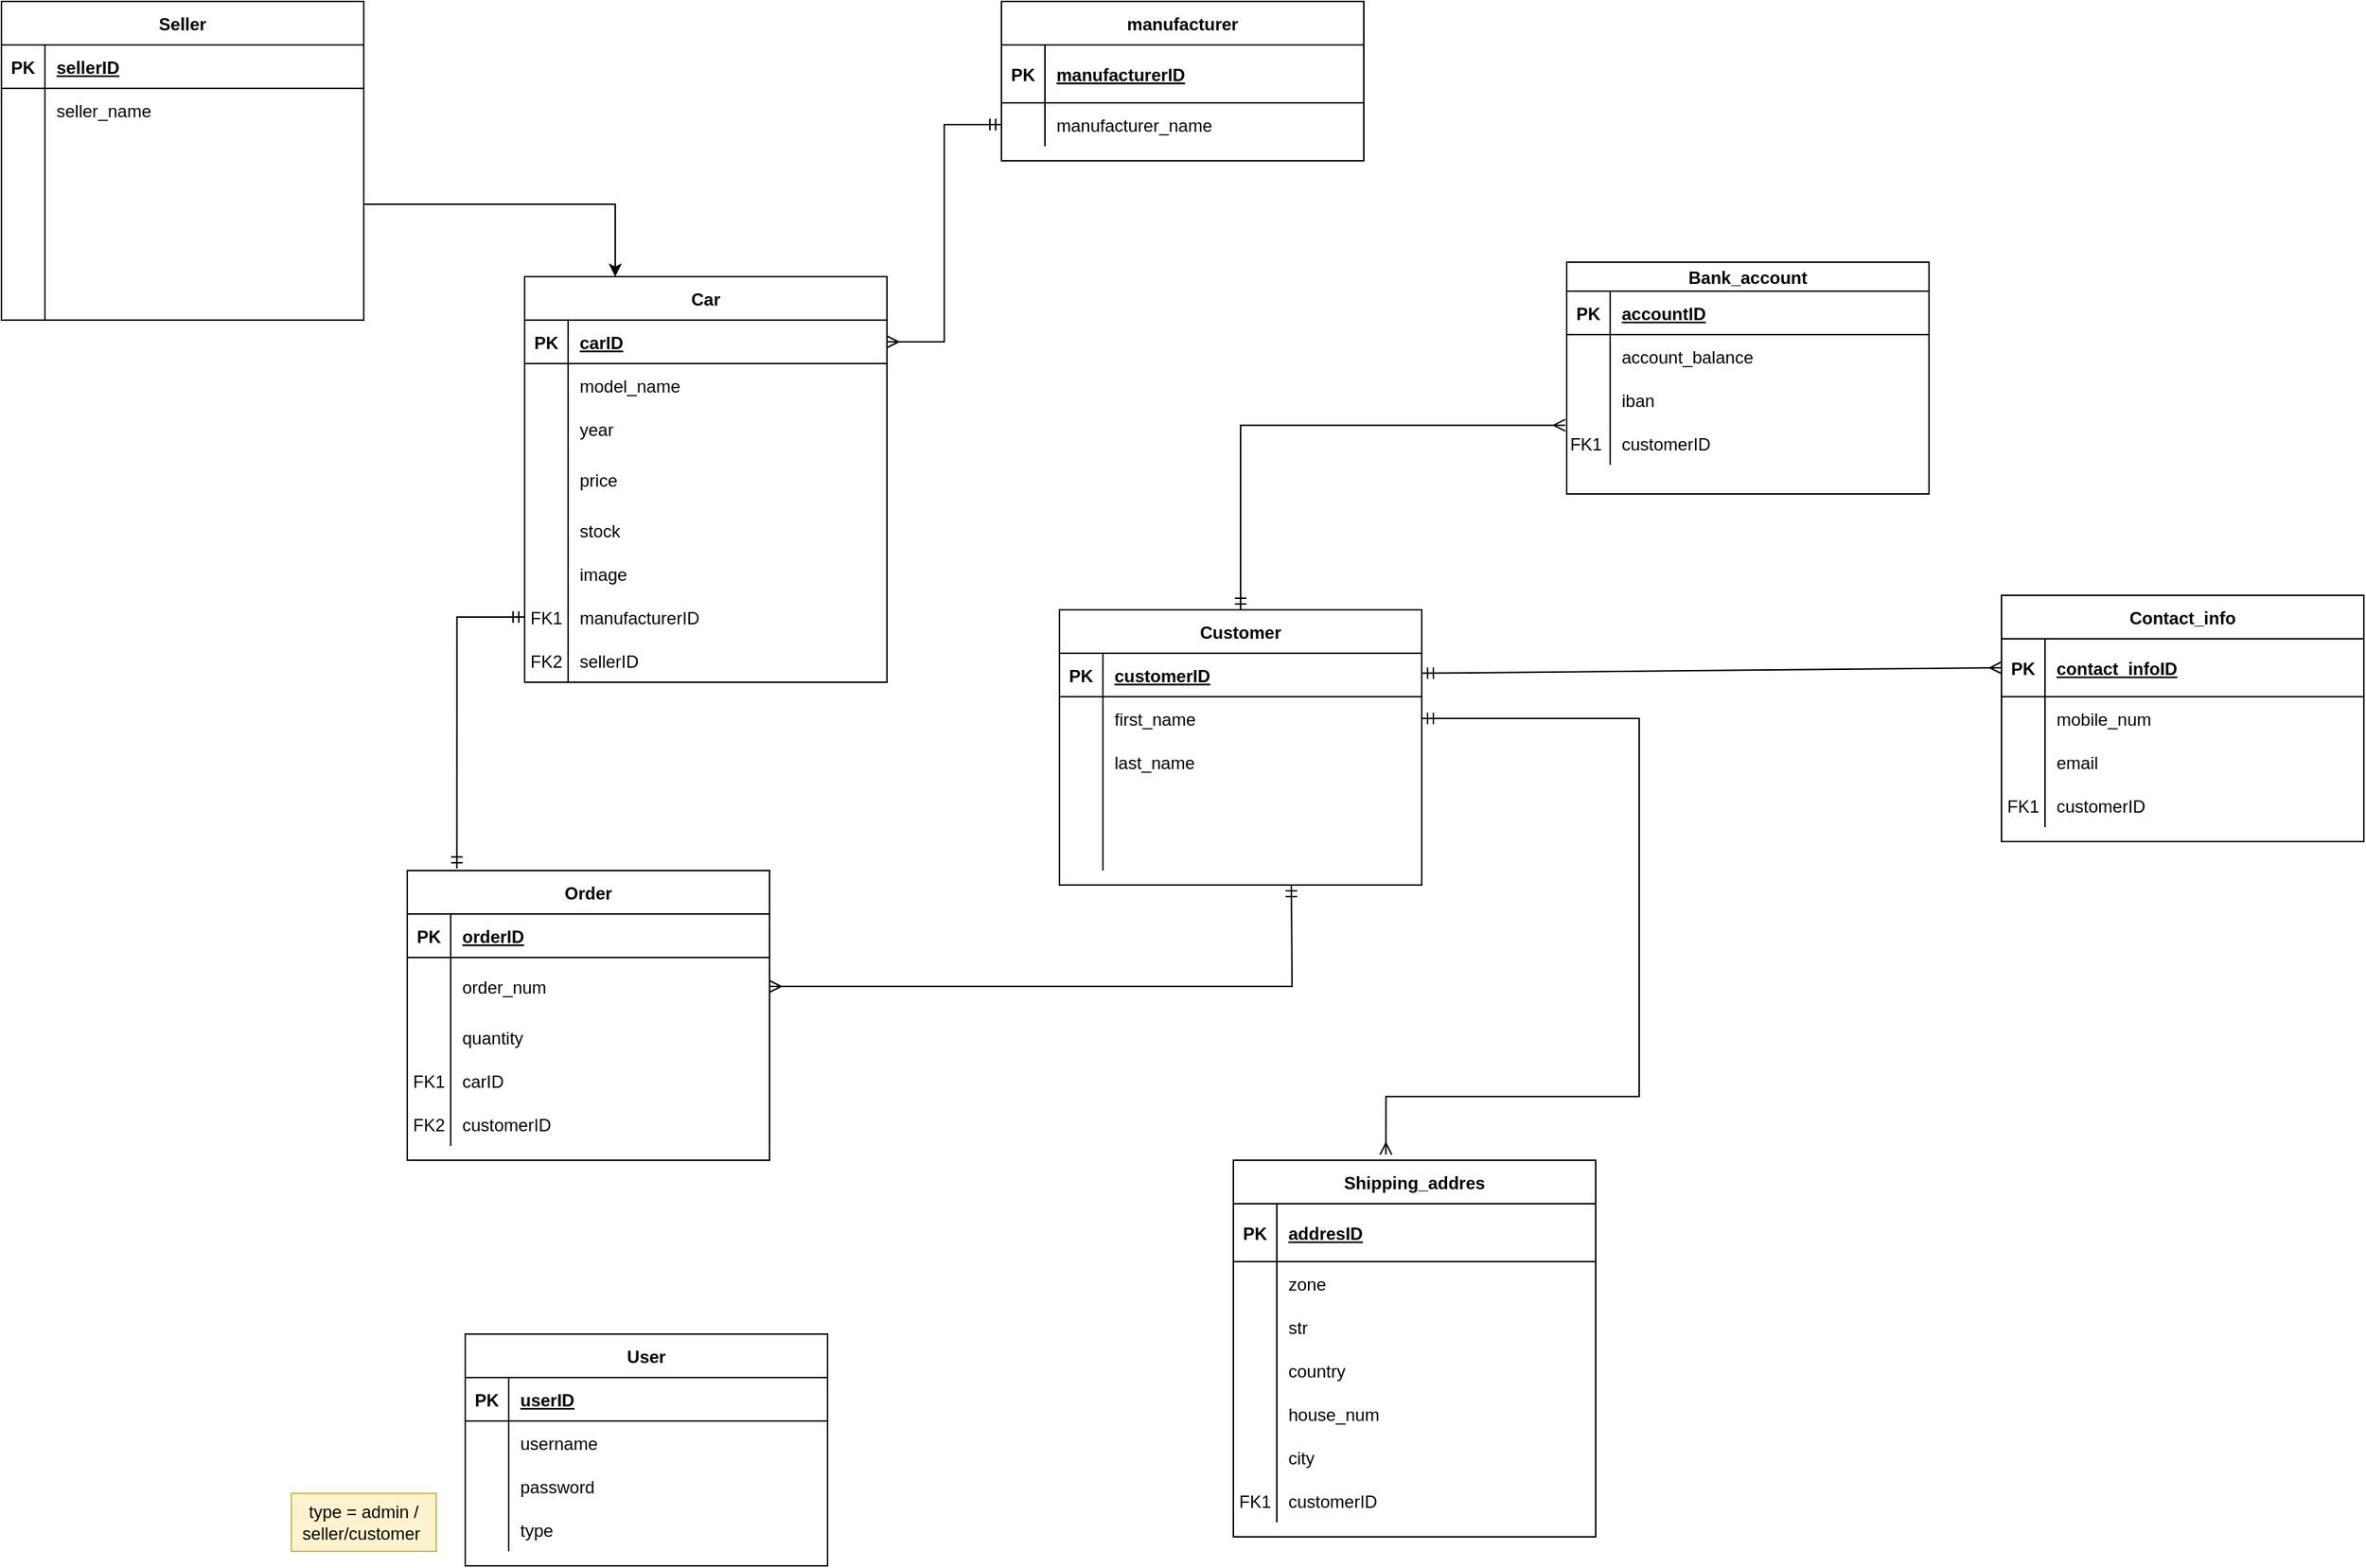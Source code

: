 <mxfile version="24.3.1" type="device">
  <diagram id="R2lEEEUBdFMjLlhIrx00" name="Page-1">
    <mxGraphModel dx="1488" dy="1988" grid="1" gridSize="10" guides="1" tooltips="1" connect="1" arrows="1" fold="1" page="1" pageScale="1" pageWidth="850" pageHeight="1100" math="0" shadow="0" extFonts="Permanent Marker^https://fonts.googleapis.com/css?family=Permanent+Marker">
      <root>
        <mxCell id="0" />
        <mxCell id="1" parent="0" />
        <mxCell id="C-vyLk0tnHw3VtMMgP7b-2" value="manufacturer" style="shape=table;startSize=30;container=1;collapsible=1;childLayout=tableLayout;fixedRows=1;rowLines=0;fontStyle=1;align=center;resizeLast=1;" parent="1" vertex="1">
          <mxGeometry x="400" y="-170" width="250" height="110" as="geometry" />
        </mxCell>
        <mxCell id="C-vyLk0tnHw3VtMMgP7b-3" value="" style="shape=partialRectangle;collapsible=0;dropTarget=0;pointerEvents=0;fillColor=none;points=[[0,0.5],[1,0.5]];portConstraint=eastwest;top=0;left=0;right=0;bottom=1;" parent="C-vyLk0tnHw3VtMMgP7b-2" vertex="1">
          <mxGeometry y="30" width="250" height="40" as="geometry" />
        </mxCell>
        <mxCell id="C-vyLk0tnHw3VtMMgP7b-4" value="PK" style="shape=partialRectangle;overflow=hidden;connectable=0;fillColor=none;top=0;left=0;bottom=0;right=0;fontStyle=1;" parent="C-vyLk0tnHw3VtMMgP7b-3" vertex="1">
          <mxGeometry width="30" height="40" as="geometry">
            <mxRectangle width="30" height="40" as="alternateBounds" />
          </mxGeometry>
        </mxCell>
        <mxCell id="C-vyLk0tnHw3VtMMgP7b-5" value="manufacturerID" style="shape=partialRectangle;overflow=hidden;connectable=0;fillColor=none;top=0;left=0;bottom=0;right=0;align=left;spacingLeft=6;fontStyle=5;" parent="C-vyLk0tnHw3VtMMgP7b-3" vertex="1">
          <mxGeometry x="30" width="220" height="40" as="geometry">
            <mxRectangle width="220" height="40" as="alternateBounds" />
          </mxGeometry>
        </mxCell>
        <mxCell id="C-vyLk0tnHw3VtMMgP7b-6" value="" style="shape=partialRectangle;collapsible=0;dropTarget=0;pointerEvents=0;fillColor=none;points=[[0,0.5],[1,0.5]];portConstraint=eastwest;top=0;left=0;right=0;bottom=0;" parent="C-vyLk0tnHw3VtMMgP7b-2" vertex="1">
          <mxGeometry y="70" width="250" height="30" as="geometry" />
        </mxCell>
        <mxCell id="C-vyLk0tnHw3VtMMgP7b-7" value="" style="shape=partialRectangle;overflow=hidden;connectable=0;fillColor=none;top=0;left=0;bottom=0;right=0;" parent="C-vyLk0tnHw3VtMMgP7b-6" vertex="1">
          <mxGeometry width="30" height="30" as="geometry">
            <mxRectangle width="30" height="30" as="alternateBounds" />
          </mxGeometry>
        </mxCell>
        <mxCell id="C-vyLk0tnHw3VtMMgP7b-8" value="manufacturer_name" style="shape=partialRectangle;overflow=hidden;connectable=0;fillColor=none;top=0;left=0;bottom=0;right=0;align=left;spacingLeft=6;" parent="C-vyLk0tnHw3VtMMgP7b-6" vertex="1">
          <mxGeometry x="30" width="220" height="30" as="geometry">
            <mxRectangle width="220" height="30" as="alternateBounds" />
          </mxGeometry>
        </mxCell>
        <mxCell id="C-vyLk0tnHw3VtMMgP7b-13" value="Customer" style="shape=table;startSize=30;container=1;collapsible=1;childLayout=tableLayout;fixedRows=1;rowLines=0;fontStyle=1;align=center;resizeLast=1;" parent="1" vertex="1">
          <mxGeometry x="440" y="250" width="250" height="190" as="geometry" />
        </mxCell>
        <mxCell id="C-vyLk0tnHw3VtMMgP7b-14" value="" style="shape=partialRectangle;collapsible=0;dropTarget=0;pointerEvents=0;fillColor=none;points=[[0,0.5],[1,0.5]];portConstraint=eastwest;top=0;left=0;right=0;bottom=1;" parent="C-vyLk0tnHw3VtMMgP7b-13" vertex="1">
          <mxGeometry y="30" width="250" height="30" as="geometry" />
        </mxCell>
        <mxCell id="C-vyLk0tnHw3VtMMgP7b-15" value="PK" style="shape=partialRectangle;overflow=hidden;connectable=0;fillColor=none;top=0;left=0;bottom=0;right=0;fontStyle=1;" parent="C-vyLk0tnHw3VtMMgP7b-14" vertex="1">
          <mxGeometry width="30" height="30" as="geometry">
            <mxRectangle width="30" height="30" as="alternateBounds" />
          </mxGeometry>
        </mxCell>
        <mxCell id="C-vyLk0tnHw3VtMMgP7b-16" value="customerID" style="shape=partialRectangle;overflow=hidden;connectable=0;fillColor=none;top=0;left=0;bottom=0;right=0;align=left;spacingLeft=6;fontStyle=5;" parent="C-vyLk0tnHw3VtMMgP7b-14" vertex="1">
          <mxGeometry x="30" width="220" height="30" as="geometry">
            <mxRectangle width="220" height="30" as="alternateBounds" />
          </mxGeometry>
        </mxCell>
        <mxCell id="C-vyLk0tnHw3VtMMgP7b-17" value="" style="shape=partialRectangle;collapsible=0;dropTarget=0;pointerEvents=0;fillColor=none;points=[[0,0.5],[1,0.5]];portConstraint=eastwest;top=0;left=0;right=0;bottom=0;" parent="C-vyLk0tnHw3VtMMgP7b-13" vertex="1">
          <mxGeometry y="60" width="250" height="30" as="geometry" />
        </mxCell>
        <mxCell id="C-vyLk0tnHw3VtMMgP7b-18" value="" style="shape=partialRectangle;overflow=hidden;connectable=0;fillColor=none;top=0;left=0;bottom=0;right=0;" parent="C-vyLk0tnHw3VtMMgP7b-17" vertex="1">
          <mxGeometry width="30" height="30" as="geometry">
            <mxRectangle width="30" height="30" as="alternateBounds" />
          </mxGeometry>
        </mxCell>
        <mxCell id="C-vyLk0tnHw3VtMMgP7b-19" value="first_name" style="shape=partialRectangle;overflow=hidden;connectable=0;fillColor=none;top=0;left=0;bottom=0;right=0;align=left;spacingLeft=6;" parent="C-vyLk0tnHw3VtMMgP7b-17" vertex="1">
          <mxGeometry x="30" width="220" height="30" as="geometry">
            <mxRectangle width="220" height="30" as="alternateBounds" />
          </mxGeometry>
        </mxCell>
        <mxCell id="C-vyLk0tnHw3VtMMgP7b-20" value="" style="shape=partialRectangle;collapsible=0;dropTarget=0;pointerEvents=0;fillColor=none;points=[[0,0.5],[1,0.5]];portConstraint=eastwest;top=0;left=0;right=0;bottom=0;" parent="C-vyLk0tnHw3VtMMgP7b-13" vertex="1">
          <mxGeometry y="90" width="250" height="30" as="geometry" />
        </mxCell>
        <mxCell id="C-vyLk0tnHw3VtMMgP7b-21" value="" style="shape=partialRectangle;overflow=hidden;connectable=0;fillColor=none;top=0;left=0;bottom=0;right=0;" parent="C-vyLk0tnHw3VtMMgP7b-20" vertex="1">
          <mxGeometry width="30" height="30" as="geometry">
            <mxRectangle width="30" height="30" as="alternateBounds" />
          </mxGeometry>
        </mxCell>
        <mxCell id="C-vyLk0tnHw3VtMMgP7b-22" value="last_name" style="shape=partialRectangle;overflow=hidden;connectable=0;fillColor=none;top=0;left=0;bottom=0;right=0;align=left;spacingLeft=6;" parent="C-vyLk0tnHw3VtMMgP7b-20" vertex="1">
          <mxGeometry x="30" width="220" height="30" as="geometry">
            <mxRectangle width="220" height="30" as="alternateBounds" />
          </mxGeometry>
        </mxCell>
        <mxCell id="XyRtx0EX1diDXfcgkbfs-22" value="" style="shape=partialRectangle;collapsible=0;dropTarget=0;pointerEvents=0;fillColor=none;points=[[0,0.5],[1,0.5]];portConstraint=eastwest;top=0;left=0;right=0;bottom=0;" parent="C-vyLk0tnHw3VtMMgP7b-13" vertex="1">
          <mxGeometry y="120" width="250" height="30" as="geometry" />
        </mxCell>
        <mxCell id="XyRtx0EX1diDXfcgkbfs-23" value="" style="shape=partialRectangle;overflow=hidden;connectable=0;fillColor=none;top=0;left=0;bottom=0;right=0;" parent="XyRtx0EX1diDXfcgkbfs-22" vertex="1">
          <mxGeometry width="30" height="30" as="geometry">
            <mxRectangle width="30" height="30" as="alternateBounds" />
          </mxGeometry>
        </mxCell>
        <mxCell id="XyRtx0EX1diDXfcgkbfs-24" value="" style="shape=partialRectangle;overflow=hidden;connectable=0;fillColor=none;top=0;left=0;bottom=0;right=0;align=left;spacingLeft=6;" parent="XyRtx0EX1diDXfcgkbfs-22" vertex="1">
          <mxGeometry x="30" width="220" height="30" as="geometry">
            <mxRectangle width="220" height="30" as="alternateBounds" />
          </mxGeometry>
        </mxCell>
        <mxCell id="XyRtx0EX1diDXfcgkbfs-101" value="" style="shape=partialRectangle;collapsible=0;dropTarget=0;pointerEvents=0;fillColor=none;points=[[0,0.5],[1,0.5]];portConstraint=eastwest;top=0;left=0;right=0;bottom=0;" parent="C-vyLk0tnHw3VtMMgP7b-13" vertex="1">
          <mxGeometry y="150" width="250" height="30" as="geometry" />
        </mxCell>
        <mxCell id="XyRtx0EX1diDXfcgkbfs-102" value="" style="shape=partialRectangle;overflow=hidden;connectable=0;fillColor=none;top=0;left=0;bottom=0;right=0;" parent="XyRtx0EX1diDXfcgkbfs-101" vertex="1">
          <mxGeometry width="30" height="30" as="geometry">
            <mxRectangle width="30" height="30" as="alternateBounds" />
          </mxGeometry>
        </mxCell>
        <mxCell id="XyRtx0EX1diDXfcgkbfs-103" value="" style="shape=partialRectangle;overflow=hidden;connectable=0;fillColor=none;top=0;left=0;bottom=0;right=0;align=left;spacingLeft=6;" parent="XyRtx0EX1diDXfcgkbfs-101" vertex="1">
          <mxGeometry x="30" width="220" height="30" as="geometry">
            <mxRectangle width="220" height="30" as="alternateBounds" />
          </mxGeometry>
        </mxCell>
        <mxCell id="C-vyLk0tnHw3VtMMgP7b-23" value="Car" style="shape=table;startSize=30;container=1;collapsible=1;childLayout=tableLayout;fixedRows=1;rowLines=0;fontStyle=1;align=center;resizeLast=1;" parent="1" vertex="1">
          <mxGeometry x="71" y="20" width="250" height="280" as="geometry" />
        </mxCell>
        <mxCell id="C-vyLk0tnHw3VtMMgP7b-24" value="" style="shape=partialRectangle;collapsible=0;dropTarget=0;pointerEvents=0;fillColor=none;points=[[0,0.5],[1,0.5]];portConstraint=eastwest;top=0;left=0;right=0;bottom=1;" parent="C-vyLk0tnHw3VtMMgP7b-23" vertex="1">
          <mxGeometry y="30" width="250" height="30" as="geometry" />
        </mxCell>
        <mxCell id="C-vyLk0tnHw3VtMMgP7b-25" value="PK" style="shape=partialRectangle;overflow=hidden;connectable=0;fillColor=none;top=0;left=0;bottom=0;right=0;fontStyle=1;" parent="C-vyLk0tnHw3VtMMgP7b-24" vertex="1">
          <mxGeometry width="30" height="30" as="geometry">
            <mxRectangle width="30" height="30" as="alternateBounds" />
          </mxGeometry>
        </mxCell>
        <mxCell id="C-vyLk0tnHw3VtMMgP7b-26" value="carID" style="shape=partialRectangle;overflow=hidden;connectable=0;fillColor=none;top=0;left=0;bottom=0;right=0;align=left;spacingLeft=6;fontStyle=5;" parent="C-vyLk0tnHw3VtMMgP7b-24" vertex="1">
          <mxGeometry x="30" width="220" height="30" as="geometry">
            <mxRectangle width="220" height="30" as="alternateBounds" />
          </mxGeometry>
        </mxCell>
        <mxCell id="C-vyLk0tnHw3VtMMgP7b-27" value="" style="shape=partialRectangle;collapsible=0;dropTarget=0;pointerEvents=0;fillColor=none;points=[[0,0.5],[1,0.5]];portConstraint=eastwest;top=0;left=0;right=0;bottom=0;" parent="C-vyLk0tnHw3VtMMgP7b-23" vertex="1">
          <mxGeometry y="60" width="250" height="30" as="geometry" />
        </mxCell>
        <mxCell id="C-vyLk0tnHw3VtMMgP7b-28" value="" style="shape=partialRectangle;overflow=hidden;connectable=0;fillColor=none;top=0;left=0;bottom=0;right=0;" parent="C-vyLk0tnHw3VtMMgP7b-27" vertex="1">
          <mxGeometry width="30" height="30" as="geometry">
            <mxRectangle width="30" height="30" as="alternateBounds" />
          </mxGeometry>
        </mxCell>
        <mxCell id="C-vyLk0tnHw3VtMMgP7b-29" value="model_name" style="shape=partialRectangle;overflow=hidden;connectable=0;fillColor=none;top=0;left=0;bottom=0;right=0;align=left;spacingLeft=6;" parent="C-vyLk0tnHw3VtMMgP7b-27" vertex="1">
          <mxGeometry x="30" width="220" height="30" as="geometry">
            <mxRectangle width="220" height="30" as="alternateBounds" />
          </mxGeometry>
        </mxCell>
        <mxCell id="XyRtx0EX1diDXfcgkbfs-4" value="" style="shape=partialRectangle;collapsible=0;dropTarget=0;pointerEvents=0;fillColor=none;points=[[0,0.5],[1,0.5]];portConstraint=eastwest;top=0;left=0;right=0;bottom=0;" parent="C-vyLk0tnHw3VtMMgP7b-23" vertex="1">
          <mxGeometry y="90" width="250" height="30" as="geometry" />
        </mxCell>
        <mxCell id="XyRtx0EX1diDXfcgkbfs-5" value="" style="shape=partialRectangle;overflow=hidden;connectable=0;fillColor=none;top=0;left=0;bottom=0;right=0;" parent="XyRtx0EX1diDXfcgkbfs-4" vertex="1">
          <mxGeometry width="30" height="30" as="geometry">
            <mxRectangle width="30" height="30" as="alternateBounds" />
          </mxGeometry>
        </mxCell>
        <mxCell id="XyRtx0EX1diDXfcgkbfs-6" value="year" style="shape=partialRectangle;overflow=hidden;connectable=0;fillColor=none;top=0;left=0;bottom=0;right=0;align=left;spacingLeft=6;" parent="XyRtx0EX1diDXfcgkbfs-4" vertex="1">
          <mxGeometry x="30" width="220" height="30" as="geometry">
            <mxRectangle width="220" height="30" as="alternateBounds" />
          </mxGeometry>
        </mxCell>
        <mxCell id="XyRtx0EX1diDXfcgkbfs-7" value="" style="shape=partialRectangle;collapsible=0;dropTarget=0;pointerEvents=0;fillColor=none;points=[[0,0.5],[1,0.5]];portConstraint=eastwest;top=0;left=0;right=0;bottom=0;" parent="C-vyLk0tnHw3VtMMgP7b-23" vertex="1">
          <mxGeometry y="120" width="250" height="40" as="geometry" />
        </mxCell>
        <mxCell id="XyRtx0EX1diDXfcgkbfs-8" value="" style="shape=partialRectangle;overflow=hidden;connectable=0;fillColor=none;top=0;left=0;bottom=0;right=0;" parent="XyRtx0EX1diDXfcgkbfs-7" vertex="1">
          <mxGeometry width="30" height="40" as="geometry">
            <mxRectangle width="30" height="40" as="alternateBounds" />
          </mxGeometry>
        </mxCell>
        <mxCell id="XyRtx0EX1diDXfcgkbfs-9" value="price" style="shape=partialRectangle;overflow=hidden;connectable=0;fillColor=none;top=0;left=0;bottom=0;right=0;align=left;spacingLeft=6;" parent="XyRtx0EX1diDXfcgkbfs-7" vertex="1">
          <mxGeometry x="30" width="220" height="40" as="geometry">
            <mxRectangle width="220" height="40" as="alternateBounds" />
          </mxGeometry>
        </mxCell>
        <mxCell id="XyRtx0EX1diDXfcgkbfs-10" value="" style="shape=partialRectangle;collapsible=0;dropTarget=0;pointerEvents=0;fillColor=none;points=[[0,0.5],[1,0.5]];portConstraint=eastwest;top=0;left=0;right=0;bottom=0;" parent="C-vyLk0tnHw3VtMMgP7b-23" vertex="1">
          <mxGeometry y="160" width="250" height="30" as="geometry" />
        </mxCell>
        <mxCell id="XyRtx0EX1diDXfcgkbfs-11" value="" style="shape=partialRectangle;overflow=hidden;connectable=0;fillColor=none;top=0;left=0;bottom=0;right=0;" parent="XyRtx0EX1diDXfcgkbfs-10" vertex="1">
          <mxGeometry width="30" height="30" as="geometry">
            <mxRectangle width="30" height="30" as="alternateBounds" />
          </mxGeometry>
        </mxCell>
        <mxCell id="XyRtx0EX1diDXfcgkbfs-12" value="stock" style="shape=partialRectangle;overflow=hidden;connectable=0;fillColor=none;top=0;left=0;bottom=0;right=0;align=left;spacingLeft=6;" parent="XyRtx0EX1diDXfcgkbfs-10" vertex="1">
          <mxGeometry x="30" width="220" height="30" as="geometry">
            <mxRectangle width="220" height="30" as="alternateBounds" />
          </mxGeometry>
        </mxCell>
        <mxCell id="XyRtx0EX1diDXfcgkbfs-13" value="" style="shape=partialRectangle;collapsible=0;dropTarget=0;pointerEvents=0;fillColor=none;points=[[0,0.5],[1,0.5]];portConstraint=eastwest;top=0;left=0;right=0;bottom=0;" parent="C-vyLk0tnHw3VtMMgP7b-23" vertex="1">
          <mxGeometry y="190" width="250" height="30" as="geometry" />
        </mxCell>
        <mxCell id="XyRtx0EX1diDXfcgkbfs-14" value="" style="shape=partialRectangle;overflow=hidden;connectable=0;fillColor=none;top=0;left=0;bottom=0;right=0;" parent="XyRtx0EX1diDXfcgkbfs-13" vertex="1">
          <mxGeometry width="30" height="30" as="geometry">
            <mxRectangle width="30" height="30" as="alternateBounds" />
          </mxGeometry>
        </mxCell>
        <mxCell id="XyRtx0EX1diDXfcgkbfs-15" value="image" style="shape=partialRectangle;overflow=hidden;connectable=0;fillColor=none;top=0;left=0;bottom=0;right=0;align=left;spacingLeft=6;" parent="XyRtx0EX1diDXfcgkbfs-13" vertex="1">
          <mxGeometry x="30" width="220" height="30" as="geometry">
            <mxRectangle width="220" height="30" as="alternateBounds" />
          </mxGeometry>
        </mxCell>
        <mxCell id="XyRtx0EX1diDXfcgkbfs-19" value="" style="shape=partialRectangle;collapsible=0;dropTarget=0;pointerEvents=0;fillColor=none;points=[[0,0.5],[1,0.5]];portConstraint=eastwest;top=0;left=0;right=0;bottom=0;" parent="C-vyLk0tnHw3VtMMgP7b-23" vertex="1">
          <mxGeometry y="220" width="250" height="30" as="geometry" />
        </mxCell>
        <mxCell id="XyRtx0EX1diDXfcgkbfs-20" value="FK1" style="shape=partialRectangle;overflow=hidden;connectable=0;fillColor=none;top=0;left=0;bottom=0;right=0;" parent="XyRtx0EX1diDXfcgkbfs-19" vertex="1">
          <mxGeometry width="30" height="30" as="geometry">
            <mxRectangle width="30" height="30" as="alternateBounds" />
          </mxGeometry>
        </mxCell>
        <mxCell id="XyRtx0EX1diDXfcgkbfs-21" value="manufacturerID" style="shape=partialRectangle;overflow=hidden;connectable=0;fillColor=none;top=0;left=0;bottom=0;right=0;align=left;spacingLeft=6;" parent="XyRtx0EX1diDXfcgkbfs-19" vertex="1">
          <mxGeometry x="30" width="220" height="30" as="geometry">
            <mxRectangle width="220" height="30" as="alternateBounds" />
          </mxGeometry>
        </mxCell>
        <mxCell id="XyRtx0EX1diDXfcgkbfs-127" value="" style="shape=partialRectangle;collapsible=0;dropTarget=0;pointerEvents=0;fillColor=none;points=[[0,0.5],[1,0.5]];portConstraint=eastwest;top=0;left=0;right=0;bottom=0;" parent="C-vyLk0tnHw3VtMMgP7b-23" vertex="1">
          <mxGeometry y="250" width="250" height="30" as="geometry" />
        </mxCell>
        <mxCell id="XyRtx0EX1diDXfcgkbfs-128" value="FK2" style="shape=partialRectangle;overflow=hidden;connectable=0;fillColor=none;top=0;left=0;bottom=0;right=0;" parent="XyRtx0EX1diDXfcgkbfs-127" vertex="1">
          <mxGeometry width="30" height="30" as="geometry">
            <mxRectangle width="30" height="30" as="alternateBounds" />
          </mxGeometry>
        </mxCell>
        <mxCell id="XyRtx0EX1diDXfcgkbfs-129" value="sellerID" style="shape=partialRectangle;overflow=hidden;connectable=0;fillColor=none;top=0;left=0;bottom=0;right=0;align=left;spacingLeft=6;" parent="XyRtx0EX1diDXfcgkbfs-127" vertex="1">
          <mxGeometry x="30" width="220" height="30" as="geometry">
            <mxRectangle width="220" height="30" as="alternateBounds" />
          </mxGeometry>
        </mxCell>
        <mxCell id="XyRtx0EX1diDXfcgkbfs-16" value="" style="edgeStyle=orthogonalEdgeStyle;rounded=0;orthogonalLoop=1;jettySize=auto;html=1;endArrow=ERmandOne;endFill=0;startArrow=ERmany;startFill=0;" parent="1" source="C-vyLk0tnHw3VtMMgP7b-24" target="C-vyLk0tnHw3VtMMgP7b-6" edge="1">
          <mxGeometry relative="1" as="geometry" />
        </mxCell>
        <mxCell id="XyRtx0EX1diDXfcgkbfs-28" value="type = admin / seller/customer&amp;nbsp;" style="text;html=1;align=center;verticalAlign=middle;whiteSpace=wrap;rounded=0;fillColor=#fff2cc;strokeColor=#d6b656;" parent="1" vertex="1">
          <mxGeometry x="-90" y="860" width="100" height="40" as="geometry" />
        </mxCell>
        <mxCell id="XyRtx0EX1diDXfcgkbfs-29" value="Contact_info" style="shape=table;startSize=30;container=1;collapsible=1;childLayout=tableLayout;fixedRows=1;rowLines=0;fontStyle=1;align=center;resizeLast=1;" parent="1" vertex="1">
          <mxGeometry x="1090" y="240" width="250" height="170" as="geometry" />
        </mxCell>
        <mxCell id="XyRtx0EX1diDXfcgkbfs-30" value="" style="shape=partialRectangle;collapsible=0;dropTarget=0;pointerEvents=0;fillColor=none;points=[[0,0.5],[1,0.5]];portConstraint=eastwest;top=0;left=0;right=0;bottom=1;" parent="XyRtx0EX1diDXfcgkbfs-29" vertex="1">
          <mxGeometry y="30" width="250" height="40" as="geometry" />
        </mxCell>
        <mxCell id="XyRtx0EX1diDXfcgkbfs-31" value="PK" style="shape=partialRectangle;overflow=hidden;connectable=0;fillColor=none;top=0;left=0;bottom=0;right=0;fontStyle=1;" parent="XyRtx0EX1diDXfcgkbfs-30" vertex="1">
          <mxGeometry width="30" height="40" as="geometry">
            <mxRectangle width="30" height="40" as="alternateBounds" />
          </mxGeometry>
        </mxCell>
        <mxCell id="XyRtx0EX1diDXfcgkbfs-32" value="contact_infoID" style="shape=partialRectangle;overflow=hidden;connectable=0;fillColor=none;top=0;left=0;bottom=0;right=0;align=left;spacingLeft=6;fontStyle=5;" parent="XyRtx0EX1diDXfcgkbfs-30" vertex="1">
          <mxGeometry x="30" width="220" height="40" as="geometry">
            <mxRectangle width="220" height="40" as="alternateBounds" />
          </mxGeometry>
        </mxCell>
        <mxCell id="XyRtx0EX1diDXfcgkbfs-33" value="" style="shape=partialRectangle;collapsible=0;dropTarget=0;pointerEvents=0;fillColor=none;points=[[0,0.5],[1,0.5]];portConstraint=eastwest;top=0;left=0;right=0;bottom=0;" parent="XyRtx0EX1diDXfcgkbfs-29" vertex="1">
          <mxGeometry y="70" width="250" height="30" as="geometry" />
        </mxCell>
        <mxCell id="XyRtx0EX1diDXfcgkbfs-34" value="" style="shape=partialRectangle;overflow=hidden;connectable=0;fillColor=none;top=0;left=0;bottom=0;right=0;" parent="XyRtx0EX1diDXfcgkbfs-33" vertex="1">
          <mxGeometry width="30" height="30" as="geometry">
            <mxRectangle width="30" height="30" as="alternateBounds" />
          </mxGeometry>
        </mxCell>
        <mxCell id="XyRtx0EX1diDXfcgkbfs-35" value="mobile_num" style="shape=partialRectangle;overflow=hidden;connectable=0;fillColor=none;top=0;left=0;bottom=0;right=0;align=left;spacingLeft=6;" parent="XyRtx0EX1diDXfcgkbfs-33" vertex="1">
          <mxGeometry x="30" width="220" height="30" as="geometry">
            <mxRectangle width="220" height="30" as="alternateBounds" />
          </mxGeometry>
        </mxCell>
        <mxCell id="XyRtx0EX1diDXfcgkbfs-36" value="" style="shape=partialRectangle;collapsible=0;dropTarget=0;pointerEvents=0;fillColor=none;points=[[0,0.5],[1,0.5]];portConstraint=eastwest;top=0;left=0;right=0;bottom=0;" parent="XyRtx0EX1diDXfcgkbfs-29" vertex="1">
          <mxGeometry y="100" width="250" height="30" as="geometry" />
        </mxCell>
        <mxCell id="XyRtx0EX1diDXfcgkbfs-37" value="" style="shape=partialRectangle;overflow=hidden;connectable=0;fillColor=none;top=0;left=0;bottom=0;right=0;" parent="XyRtx0EX1diDXfcgkbfs-36" vertex="1">
          <mxGeometry width="30" height="30" as="geometry">
            <mxRectangle width="30" height="30" as="alternateBounds" />
          </mxGeometry>
        </mxCell>
        <mxCell id="XyRtx0EX1diDXfcgkbfs-38" value="email " style="shape=partialRectangle;overflow=hidden;connectable=0;fillColor=none;top=0;left=0;bottom=0;right=0;align=left;spacingLeft=6;" parent="XyRtx0EX1diDXfcgkbfs-36" vertex="1">
          <mxGeometry x="30" width="220" height="30" as="geometry">
            <mxRectangle width="220" height="30" as="alternateBounds" />
          </mxGeometry>
        </mxCell>
        <mxCell id="XyRtx0EX1diDXfcgkbfs-39" value="" style="shape=partialRectangle;collapsible=0;dropTarget=0;pointerEvents=0;fillColor=none;points=[[0,0.5],[1,0.5]];portConstraint=eastwest;top=0;left=0;right=0;bottom=0;" parent="XyRtx0EX1diDXfcgkbfs-29" vertex="1">
          <mxGeometry y="130" width="250" height="30" as="geometry" />
        </mxCell>
        <mxCell id="XyRtx0EX1diDXfcgkbfs-40" value="FK1" style="shape=partialRectangle;overflow=hidden;connectable=0;fillColor=none;top=0;left=0;bottom=0;right=0;" parent="XyRtx0EX1diDXfcgkbfs-39" vertex="1">
          <mxGeometry width="30" height="30" as="geometry">
            <mxRectangle width="30" height="30" as="alternateBounds" />
          </mxGeometry>
        </mxCell>
        <mxCell id="XyRtx0EX1diDXfcgkbfs-41" value="customerID" style="shape=partialRectangle;overflow=hidden;connectable=0;fillColor=none;top=0;left=0;bottom=0;right=0;align=left;spacingLeft=6;" parent="XyRtx0EX1diDXfcgkbfs-39" vertex="1">
          <mxGeometry x="30" width="220" height="30" as="geometry">
            <mxRectangle width="220" height="30" as="alternateBounds" />
          </mxGeometry>
        </mxCell>
        <mxCell id="XyRtx0EX1diDXfcgkbfs-45" value="Shipping_addres" style="shape=table;startSize=30;container=1;collapsible=1;childLayout=tableLayout;fixedRows=1;rowLines=0;fontStyle=1;align=center;resizeLast=1;" parent="1" vertex="1">
          <mxGeometry x="560" y="630" width="250" height="260" as="geometry" />
        </mxCell>
        <mxCell id="XyRtx0EX1diDXfcgkbfs-46" value="" style="shape=partialRectangle;collapsible=0;dropTarget=0;pointerEvents=0;fillColor=none;points=[[0,0.5],[1,0.5]];portConstraint=eastwest;top=0;left=0;right=0;bottom=1;" parent="XyRtx0EX1diDXfcgkbfs-45" vertex="1">
          <mxGeometry y="30" width="250" height="40" as="geometry" />
        </mxCell>
        <mxCell id="XyRtx0EX1diDXfcgkbfs-47" value="PK" style="shape=partialRectangle;overflow=hidden;connectable=0;fillColor=none;top=0;left=0;bottom=0;right=0;fontStyle=1;" parent="XyRtx0EX1diDXfcgkbfs-46" vertex="1">
          <mxGeometry width="30" height="40" as="geometry">
            <mxRectangle width="30" height="40" as="alternateBounds" />
          </mxGeometry>
        </mxCell>
        <mxCell id="XyRtx0EX1diDXfcgkbfs-48" value="addresID" style="shape=partialRectangle;overflow=hidden;connectable=0;fillColor=none;top=0;left=0;bottom=0;right=0;align=left;spacingLeft=6;fontStyle=5;" parent="XyRtx0EX1diDXfcgkbfs-46" vertex="1">
          <mxGeometry x="30" width="220" height="40" as="geometry">
            <mxRectangle width="220" height="40" as="alternateBounds" />
          </mxGeometry>
        </mxCell>
        <mxCell id="XyRtx0EX1diDXfcgkbfs-49" value="" style="shape=partialRectangle;collapsible=0;dropTarget=0;pointerEvents=0;fillColor=none;points=[[0,0.5],[1,0.5]];portConstraint=eastwest;top=0;left=0;right=0;bottom=0;" parent="XyRtx0EX1diDXfcgkbfs-45" vertex="1">
          <mxGeometry y="70" width="250" height="30" as="geometry" />
        </mxCell>
        <mxCell id="XyRtx0EX1diDXfcgkbfs-50" value="" style="shape=partialRectangle;overflow=hidden;connectable=0;fillColor=none;top=0;left=0;bottom=0;right=0;" parent="XyRtx0EX1diDXfcgkbfs-49" vertex="1">
          <mxGeometry width="30" height="30" as="geometry">
            <mxRectangle width="30" height="30" as="alternateBounds" />
          </mxGeometry>
        </mxCell>
        <mxCell id="XyRtx0EX1diDXfcgkbfs-51" value="zone" style="shape=partialRectangle;overflow=hidden;connectable=0;fillColor=none;top=0;left=0;bottom=0;right=0;align=left;spacingLeft=6;" parent="XyRtx0EX1diDXfcgkbfs-49" vertex="1">
          <mxGeometry x="30" width="220" height="30" as="geometry">
            <mxRectangle width="220" height="30" as="alternateBounds" />
          </mxGeometry>
        </mxCell>
        <mxCell id="XyRtx0EX1diDXfcgkbfs-52" value="" style="shape=partialRectangle;collapsible=0;dropTarget=0;pointerEvents=0;fillColor=none;points=[[0,0.5],[1,0.5]];portConstraint=eastwest;top=0;left=0;right=0;bottom=0;" parent="XyRtx0EX1diDXfcgkbfs-45" vertex="1">
          <mxGeometry y="100" width="250" height="30" as="geometry" />
        </mxCell>
        <mxCell id="XyRtx0EX1diDXfcgkbfs-53" value="" style="shape=partialRectangle;overflow=hidden;connectable=0;fillColor=none;top=0;left=0;bottom=0;right=0;" parent="XyRtx0EX1diDXfcgkbfs-52" vertex="1">
          <mxGeometry width="30" height="30" as="geometry">
            <mxRectangle width="30" height="30" as="alternateBounds" />
          </mxGeometry>
        </mxCell>
        <mxCell id="XyRtx0EX1diDXfcgkbfs-54" value="str" style="shape=partialRectangle;overflow=hidden;connectable=0;fillColor=none;top=0;left=0;bottom=0;right=0;align=left;spacingLeft=6;" parent="XyRtx0EX1diDXfcgkbfs-52" vertex="1">
          <mxGeometry x="30" width="220" height="30" as="geometry">
            <mxRectangle width="220" height="30" as="alternateBounds" />
          </mxGeometry>
        </mxCell>
        <mxCell id="XyRtx0EX1diDXfcgkbfs-55" value="" style="shape=partialRectangle;collapsible=0;dropTarget=0;pointerEvents=0;fillColor=none;points=[[0,0.5],[1,0.5]];portConstraint=eastwest;top=0;left=0;right=0;bottom=0;" parent="XyRtx0EX1diDXfcgkbfs-45" vertex="1">
          <mxGeometry y="130" width="250" height="30" as="geometry" />
        </mxCell>
        <mxCell id="XyRtx0EX1diDXfcgkbfs-56" value="" style="shape=partialRectangle;overflow=hidden;connectable=0;fillColor=none;top=0;left=0;bottom=0;right=0;" parent="XyRtx0EX1diDXfcgkbfs-55" vertex="1">
          <mxGeometry width="30" height="30" as="geometry">
            <mxRectangle width="30" height="30" as="alternateBounds" />
          </mxGeometry>
        </mxCell>
        <mxCell id="XyRtx0EX1diDXfcgkbfs-57" value="country" style="shape=partialRectangle;overflow=hidden;connectable=0;fillColor=none;top=0;left=0;bottom=0;right=0;align=left;spacingLeft=6;" parent="XyRtx0EX1diDXfcgkbfs-55" vertex="1">
          <mxGeometry x="30" width="220" height="30" as="geometry">
            <mxRectangle width="220" height="30" as="alternateBounds" />
          </mxGeometry>
        </mxCell>
        <mxCell id="XyRtx0EX1diDXfcgkbfs-58" value="" style="shape=partialRectangle;collapsible=0;dropTarget=0;pointerEvents=0;fillColor=none;points=[[0,0.5],[1,0.5]];portConstraint=eastwest;top=0;left=0;right=0;bottom=0;" parent="XyRtx0EX1diDXfcgkbfs-45" vertex="1">
          <mxGeometry y="160" width="250" height="30" as="geometry" />
        </mxCell>
        <mxCell id="XyRtx0EX1diDXfcgkbfs-59" value="" style="shape=partialRectangle;overflow=hidden;connectable=0;fillColor=none;top=0;left=0;bottom=0;right=0;" parent="XyRtx0EX1diDXfcgkbfs-58" vertex="1">
          <mxGeometry width="30" height="30" as="geometry">
            <mxRectangle width="30" height="30" as="alternateBounds" />
          </mxGeometry>
        </mxCell>
        <mxCell id="XyRtx0EX1diDXfcgkbfs-60" value="house_num" style="shape=partialRectangle;overflow=hidden;connectable=0;fillColor=none;top=0;left=0;bottom=0;right=0;align=left;spacingLeft=6;" parent="XyRtx0EX1diDXfcgkbfs-58" vertex="1">
          <mxGeometry x="30" width="220" height="30" as="geometry">
            <mxRectangle width="220" height="30" as="alternateBounds" />
          </mxGeometry>
        </mxCell>
        <mxCell id="XyRtx0EX1diDXfcgkbfs-61" value="" style="shape=partialRectangle;collapsible=0;dropTarget=0;pointerEvents=0;fillColor=none;points=[[0,0.5],[1,0.5]];portConstraint=eastwest;top=0;left=0;right=0;bottom=0;" parent="XyRtx0EX1diDXfcgkbfs-45" vertex="1">
          <mxGeometry y="190" width="250" height="30" as="geometry" />
        </mxCell>
        <mxCell id="XyRtx0EX1diDXfcgkbfs-62" value="" style="shape=partialRectangle;overflow=hidden;connectable=0;fillColor=none;top=0;left=0;bottom=0;right=0;" parent="XyRtx0EX1diDXfcgkbfs-61" vertex="1">
          <mxGeometry width="30" height="30" as="geometry">
            <mxRectangle width="30" height="30" as="alternateBounds" />
          </mxGeometry>
        </mxCell>
        <mxCell id="XyRtx0EX1diDXfcgkbfs-63" value="city " style="shape=partialRectangle;overflow=hidden;connectable=0;fillColor=none;top=0;left=0;bottom=0;right=0;align=left;spacingLeft=6;" parent="XyRtx0EX1diDXfcgkbfs-61" vertex="1">
          <mxGeometry x="30" width="220" height="30" as="geometry">
            <mxRectangle width="220" height="30" as="alternateBounds" />
          </mxGeometry>
        </mxCell>
        <mxCell id="XyRtx0EX1diDXfcgkbfs-64" value="" style="shape=partialRectangle;collapsible=0;dropTarget=0;pointerEvents=0;fillColor=none;points=[[0,0.5],[1,0.5]];portConstraint=eastwest;top=0;left=0;right=0;bottom=0;" parent="XyRtx0EX1diDXfcgkbfs-45" vertex="1">
          <mxGeometry y="220" width="250" height="30" as="geometry" />
        </mxCell>
        <mxCell id="XyRtx0EX1diDXfcgkbfs-65" value="FK1" style="shape=partialRectangle;overflow=hidden;connectable=0;fillColor=none;top=0;left=0;bottom=0;right=0;" parent="XyRtx0EX1diDXfcgkbfs-64" vertex="1">
          <mxGeometry width="30" height="30" as="geometry">
            <mxRectangle width="30" height="30" as="alternateBounds" />
          </mxGeometry>
        </mxCell>
        <mxCell id="XyRtx0EX1diDXfcgkbfs-66" value="customerID" style="shape=partialRectangle;overflow=hidden;connectable=0;fillColor=none;top=0;left=0;bottom=0;right=0;align=left;spacingLeft=6;" parent="XyRtx0EX1diDXfcgkbfs-64" vertex="1">
          <mxGeometry x="30" width="220" height="30" as="geometry">
            <mxRectangle width="220" height="30" as="alternateBounds" />
          </mxGeometry>
        </mxCell>
        <mxCell id="XyRtx0EX1diDXfcgkbfs-67" style="edgeStyle=orthogonalEdgeStyle;rounded=0;orthogonalLoop=1;jettySize=auto;html=1;entryX=0.421;entryY=-0.015;entryDx=0;entryDy=0;entryPerimeter=0;startArrow=ERmandOne;startFill=0;endArrow=ERmany;endFill=0;" parent="1" source="C-vyLk0tnHw3VtMMgP7b-17" target="XyRtx0EX1diDXfcgkbfs-45" edge="1">
          <mxGeometry relative="1" as="geometry">
            <Array as="points">
              <mxPoint x="840" y="325" />
              <mxPoint x="840" y="586" />
            </Array>
          </mxGeometry>
        </mxCell>
        <mxCell id="XyRtx0EX1diDXfcgkbfs-68" style="rounded=0;orthogonalLoop=1;jettySize=auto;html=1;entryX=0;entryY=0.5;entryDx=0;entryDy=0;endArrow=ERmany;endFill=0;startArrow=ERmandOne;startFill=0;" parent="1" source="C-vyLk0tnHw3VtMMgP7b-14" target="XyRtx0EX1diDXfcgkbfs-30" edge="1">
          <mxGeometry relative="1" as="geometry" />
        </mxCell>
        <mxCell id="XyRtx0EX1diDXfcgkbfs-69" value="Order" style="shape=table;startSize=30;container=1;collapsible=1;childLayout=tableLayout;fixedRows=1;rowLines=0;fontStyle=1;align=center;resizeLast=1;" parent="1" vertex="1">
          <mxGeometry x="-10" y="430" width="250" height="200.0" as="geometry" />
        </mxCell>
        <mxCell id="XyRtx0EX1diDXfcgkbfs-70" value="" style="shape=partialRectangle;collapsible=0;dropTarget=0;pointerEvents=0;fillColor=none;points=[[0,0.5],[1,0.5]];portConstraint=eastwest;top=0;left=0;right=0;bottom=1;" parent="XyRtx0EX1diDXfcgkbfs-69" vertex="1">
          <mxGeometry y="30" width="250" height="30" as="geometry" />
        </mxCell>
        <mxCell id="XyRtx0EX1diDXfcgkbfs-71" value="PK" style="shape=partialRectangle;overflow=hidden;connectable=0;fillColor=none;top=0;left=0;bottom=0;right=0;fontStyle=1;" parent="XyRtx0EX1diDXfcgkbfs-70" vertex="1">
          <mxGeometry width="30" height="30" as="geometry">
            <mxRectangle width="30" height="30" as="alternateBounds" />
          </mxGeometry>
        </mxCell>
        <mxCell id="XyRtx0EX1diDXfcgkbfs-72" value="orderID" style="shape=partialRectangle;overflow=hidden;connectable=0;fillColor=none;top=0;left=0;bottom=0;right=0;align=left;spacingLeft=6;fontStyle=5;" parent="XyRtx0EX1diDXfcgkbfs-70" vertex="1">
          <mxGeometry x="30" width="220" height="30" as="geometry">
            <mxRectangle width="220" height="30" as="alternateBounds" />
          </mxGeometry>
        </mxCell>
        <mxCell id="XyRtx0EX1diDXfcgkbfs-73" value="" style="shape=partialRectangle;collapsible=0;dropTarget=0;pointerEvents=0;fillColor=none;points=[[0,0.5],[1,0.5]];portConstraint=eastwest;top=0;left=0;right=0;bottom=0;" parent="XyRtx0EX1diDXfcgkbfs-69" vertex="1">
          <mxGeometry y="60" width="250" height="40" as="geometry" />
        </mxCell>
        <mxCell id="XyRtx0EX1diDXfcgkbfs-74" value="" style="shape=partialRectangle;overflow=hidden;connectable=0;fillColor=none;top=0;left=0;bottom=0;right=0;" parent="XyRtx0EX1diDXfcgkbfs-73" vertex="1">
          <mxGeometry width="30" height="40" as="geometry">
            <mxRectangle width="30" height="40" as="alternateBounds" />
          </mxGeometry>
        </mxCell>
        <mxCell id="XyRtx0EX1diDXfcgkbfs-75" value="order_num" style="shape=partialRectangle;overflow=hidden;connectable=0;fillColor=none;top=0;left=0;bottom=0;right=0;align=left;spacingLeft=6;" parent="XyRtx0EX1diDXfcgkbfs-73" vertex="1">
          <mxGeometry x="30" width="220" height="40" as="geometry">
            <mxRectangle width="220" height="40" as="alternateBounds" />
          </mxGeometry>
        </mxCell>
        <mxCell id="XyRtx0EX1diDXfcgkbfs-76" value="" style="shape=partialRectangle;collapsible=0;dropTarget=0;pointerEvents=0;fillColor=none;points=[[0,0.5],[1,0.5]];portConstraint=eastwest;top=0;left=0;right=0;bottom=0;" parent="XyRtx0EX1diDXfcgkbfs-69" vertex="1">
          <mxGeometry y="100" width="250" height="30" as="geometry" />
        </mxCell>
        <mxCell id="XyRtx0EX1diDXfcgkbfs-77" value="" style="shape=partialRectangle;overflow=hidden;connectable=0;fillColor=none;top=0;left=0;bottom=0;right=0;" parent="XyRtx0EX1diDXfcgkbfs-76" vertex="1">
          <mxGeometry width="30" height="30" as="geometry">
            <mxRectangle width="30" height="30" as="alternateBounds" />
          </mxGeometry>
        </mxCell>
        <mxCell id="XyRtx0EX1diDXfcgkbfs-78" value="quantity " style="shape=partialRectangle;overflow=hidden;connectable=0;fillColor=none;top=0;left=0;bottom=0;right=0;align=left;spacingLeft=6;" parent="XyRtx0EX1diDXfcgkbfs-76" vertex="1">
          <mxGeometry x="30" width="220" height="30" as="geometry">
            <mxRectangle width="220" height="30" as="alternateBounds" />
          </mxGeometry>
        </mxCell>
        <mxCell id="XyRtx0EX1diDXfcgkbfs-79" value="" style="shape=partialRectangle;collapsible=0;dropTarget=0;pointerEvents=0;fillColor=none;points=[[0,0.5],[1,0.5]];portConstraint=eastwest;top=0;left=0;right=0;bottom=0;" parent="XyRtx0EX1diDXfcgkbfs-69" vertex="1">
          <mxGeometry y="130" width="250" height="30" as="geometry" />
        </mxCell>
        <mxCell id="XyRtx0EX1diDXfcgkbfs-80" value="FK1" style="shape=partialRectangle;overflow=hidden;connectable=0;fillColor=none;top=0;left=0;bottom=0;right=0;" parent="XyRtx0EX1diDXfcgkbfs-79" vertex="1">
          <mxGeometry width="30" height="30" as="geometry">
            <mxRectangle width="30" height="30" as="alternateBounds" />
          </mxGeometry>
        </mxCell>
        <mxCell id="XyRtx0EX1diDXfcgkbfs-81" value="carID" style="shape=partialRectangle;overflow=hidden;connectable=0;fillColor=none;top=0;left=0;bottom=0;right=0;align=left;spacingLeft=6;" parent="XyRtx0EX1diDXfcgkbfs-79" vertex="1">
          <mxGeometry x="30" width="220" height="30" as="geometry">
            <mxRectangle width="220" height="30" as="alternateBounds" />
          </mxGeometry>
        </mxCell>
        <mxCell id="XyRtx0EX1diDXfcgkbfs-82" value="" style="shape=partialRectangle;collapsible=0;dropTarget=0;pointerEvents=0;fillColor=none;points=[[0,0.5],[1,0.5]];portConstraint=eastwest;top=0;left=0;right=0;bottom=0;" parent="XyRtx0EX1diDXfcgkbfs-69" vertex="1">
          <mxGeometry y="160" width="250" height="30" as="geometry" />
        </mxCell>
        <mxCell id="XyRtx0EX1diDXfcgkbfs-83" value="FK2" style="shape=partialRectangle;overflow=hidden;connectable=0;fillColor=none;top=0;left=0;bottom=0;right=0;" parent="XyRtx0EX1diDXfcgkbfs-82" vertex="1">
          <mxGeometry width="30" height="30" as="geometry">
            <mxRectangle width="30" height="30" as="alternateBounds" />
          </mxGeometry>
        </mxCell>
        <mxCell id="XyRtx0EX1diDXfcgkbfs-84" value="customerID" style="shape=partialRectangle;overflow=hidden;connectable=0;fillColor=none;top=0;left=0;bottom=0;right=0;align=left;spacingLeft=6;" parent="XyRtx0EX1diDXfcgkbfs-82" vertex="1">
          <mxGeometry x="30" width="220" height="30" as="geometry">
            <mxRectangle width="220" height="30" as="alternateBounds" />
          </mxGeometry>
        </mxCell>
        <mxCell id="XyRtx0EX1diDXfcgkbfs-85" style="edgeStyle=orthogonalEdgeStyle;rounded=0;orthogonalLoop=1;jettySize=auto;html=1;entryX=0.137;entryY=-0.007;entryDx=0;entryDy=0;entryPerimeter=0;endArrow=ERmandOne;endFill=0;startArrow=ERmandOne;startFill=0;" parent="1" source="XyRtx0EX1diDXfcgkbfs-19" target="XyRtx0EX1diDXfcgkbfs-69" edge="1">
          <mxGeometry relative="1" as="geometry" />
        </mxCell>
        <mxCell id="XyRtx0EX1diDXfcgkbfs-87" style="edgeStyle=orthogonalEdgeStyle;rounded=0;orthogonalLoop=1;jettySize=auto;html=1;endArrow=ERmandOne;endFill=0;startArrow=ERmany;startFill=0;" parent="1" source="XyRtx0EX1diDXfcgkbfs-73" edge="1">
          <mxGeometry relative="1" as="geometry">
            <mxPoint x="600" y="440" as="targetPoint" />
          </mxGeometry>
        </mxCell>
        <mxCell id="XyRtx0EX1diDXfcgkbfs-88" value="Bank_account" style="shape=table;startSize=20;container=1;collapsible=1;childLayout=tableLayout;fixedRows=1;rowLines=0;fontStyle=1;align=center;resizeLast=1;" parent="1" vertex="1">
          <mxGeometry x="790" y="10" width="250" height="160" as="geometry" />
        </mxCell>
        <mxCell id="XyRtx0EX1diDXfcgkbfs-89" value="" style="shape=partialRectangle;collapsible=0;dropTarget=0;pointerEvents=0;fillColor=none;points=[[0,0.5],[1,0.5]];portConstraint=eastwest;top=0;left=0;right=0;bottom=1;" parent="XyRtx0EX1diDXfcgkbfs-88" vertex="1">
          <mxGeometry y="20" width="250" height="30" as="geometry" />
        </mxCell>
        <mxCell id="XyRtx0EX1diDXfcgkbfs-90" value="PK" style="shape=partialRectangle;overflow=hidden;connectable=0;fillColor=none;top=0;left=0;bottom=0;right=0;fontStyle=1;" parent="XyRtx0EX1diDXfcgkbfs-89" vertex="1">
          <mxGeometry width="30" height="30" as="geometry">
            <mxRectangle width="30" height="30" as="alternateBounds" />
          </mxGeometry>
        </mxCell>
        <mxCell id="XyRtx0EX1diDXfcgkbfs-91" value="accountID" style="shape=partialRectangle;overflow=hidden;connectable=0;fillColor=none;top=0;left=0;bottom=0;right=0;align=left;spacingLeft=6;fontStyle=5;" parent="XyRtx0EX1diDXfcgkbfs-89" vertex="1">
          <mxGeometry x="30" width="220" height="30" as="geometry">
            <mxRectangle width="220" height="30" as="alternateBounds" />
          </mxGeometry>
        </mxCell>
        <mxCell id="XyRtx0EX1diDXfcgkbfs-92" value="" style="shape=partialRectangle;collapsible=0;dropTarget=0;pointerEvents=0;fillColor=none;points=[[0,0.5],[1,0.5]];portConstraint=eastwest;top=0;left=0;right=0;bottom=0;" parent="XyRtx0EX1diDXfcgkbfs-88" vertex="1">
          <mxGeometry y="50" width="250" height="30" as="geometry" />
        </mxCell>
        <mxCell id="XyRtx0EX1diDXfcgkbfs-93" value="" style="shape=partialRectangle;overflow=hidden;connectable=0;fillColor=none;top=0;left=0;bottom=0;right=0;" parent="XyRtx0EX1diDXfcgkbfs-92" vertex="1">
          <mxGeometry width="30" height="30" as="geometry">
            <mxRectangle width="30" height="30" as="alternateBounds" />
          </mxGeometry>
        </mxCell>
        <mxCell id="XyRtx0EX1diDXfcgkbfs-94" value="account_balance" style="shape=partialRectangle;overflow=hidden;connectable=0;fillColor=none;top=0;left=0;bottom=0;right=0;align=left;spacingLeft=6;" parent="XyRtx0EX1diDXfcgkbfs-92" vertex="1">
          <mxGeometry x="30" width="220" height="30" as="geometry">
            <mxRectangle width="220" height="30" as="alternateBounds" />
          </mxGeometry>
        </mxCell>
        <mxCell id="XyRtx0EX1diDXfcgkbfs-95" value="" style="shape=partialRectangle;collapsible=0;dropTarget=0;pointerEvents=0;fillColor=none;points=[[0,0.5],[1,0.5]];portConstraint=eastwest;top=0;left=0;right=0;bottom=0;" parent="XyRtx0EX1diDXfcgkbfs-88" vertex="1">
          <mxGeometry y="80" width="250" height="30" as="geometry" />
        </mxCell>
        <mxCell id="XyRtx0EX1diDXfcgkbfs-96" value="" style="shape=partialRectangle;overflow=hidden;connectable=0;fillColor=none;top=0;left=0;bottom=0;right=0;" parent="XyRtx0EX1diDXfcgkbfs-95" vertex="1">
          <mxGeometry width="30" height="30" as="geometry">
            <mxRectangle width="30" height="30" as="alternateBounds" />
          </mxGeometry>
        </mxCell>
        <mxCell id="XyRtx0EX1diDXfcgkbfs-97" value="iban " style="shape=partialRectangle;overflow=hidden;connectable=0;fillColor=none;top=0;left=0;bottom=0;right=0;align=left;spacingLeft=6;" parent="XyRtx0EX1diDXfcgkbfs-95" vertex="1">
          <mxGeometry x="30" width="220" height="30" as="geometry">
            <mxRectangle width="220" height="30" as="alternateBounds" />
          </mxGeometry>
        </mxCell>
        <mxCell id="XyRtx0EX1diDXfcgkbfs-98" value="" style="shape=partialRectangle;collapsible=0;dropTarget=0;pointerEvents=0;fillColor=none;points=[[0,0.5],[1,0.5]];portConstraint=eastwest;top=0;left=0;right=0;bottom=0;" parent="XyRtx0EX1diDXfcgkbfs-88" vertex="1">
          <mxGeometry y="110" width="250" height="30" as="geometry" />
        </mxCell>
        <mxCell id="XyRtx0EX1diDXfcgkbfs-99" value="FK1 " style="shape=partialRectangle;overflow=hidden;connectable=0;fillColor=none;top=0;left=0;bottom=0;right=0;" parent="XyRtx0EX1diDXfcgkbfs-98" vertex="1">
          <mxGeometry width="30" height="30" as="geometry">
            <mxRectangle width="30" height="30" as="alternateBounds" />
          </mxGeometry>
        </mxCell>
        <mxCell id="XyRtx0EX1diDXfcgkbfs-100" value="customerID" style="shape=partialRectangle;overflow=hidden;connectable=0;fillColor=none;top=0;left=0;bottom=0;right=0;align=left;spacingLeft=6;" parent="XyRtx0EX1diDXfcgkbfs-98" vertex="1">
          <mxGeometry x="30" width="220" height="30" as="geometry">
            <mxRectangle width="220" height="30" as="alternateBounds" />
          </mxGeometry>
        </mxCell>
        <mxCell id="XyRtx0EX1diDXfcgkbfs-104" value="Seller" style="shape=table;startSize=30;container=1;collapsible=1;childLayout=tableLayout;fixedRows=1;rowLines=0;fontStyle=1;align=center;resizeLast=1;" parent="1" vertex="1">
          <mxGeometry x="-290" y="-170" width="250" height="220" as="geometry" />
        </mxCell>
        <mxCell id="XyRtx0EX1diDXfcgkbfs-105" value="" style="shape=partialRectangle;collapsible=0;dropTarget=0;pointerEvents=0;fillColor=none;points=[[0,0.5],[1,0.5]];portConstraint=eastwest;top=0;left=0;right=0;bottom=1;" parent="XyRtx0EX1diDXfcgkbfs-104" vertex="1">
          <mxGeometry y="30" width="250" height="30" as="geometry" />
        </mxCell>
        <mxCell id="XyRtx0EX1diDXfcgkbfs-106" value="PK" style="shape=partialRectangle;overflow=hidden;connectable=0;fillColor=none;top=0;left=0;bottom=0;right=0;fontStyle=1;" parent="XyRtx0EX1diDXfcgkbfs-105" vertex="1">
          <mxGeometry width="30" height="30" as="geometry">
            <mxRectangle width="30" height="30" as="alternateBounds" />
          </mxGeometry>
        </mxCell>
        <mxCell id="XyRtx0EX1diDXfcgkbfs-107" value="sellerID" style="shape=partialRectangle;overflow=hidden;connectable=0;fillColor=none;top=0;left=0;bottom=0;right=0;align=left;spacingLeft=6;fontStyle=5;" parent="XyRtx0EX1diDXfcgkbfs-105" vertex="1">
          <mxGeometry x="30" width="220" height="30" as="geometry">
            <mxRectangle width="220" height="30" as="alternateBounds" />
          </mxGeometry>
        </mxCell>
        <mxCell id="XyRtx0EX1diDXfcgkbfs-108" value="" style="shape=partialRectangle;collapsible=0;dropTarget=0;pointerEvents=0;fillColor=none;points=[[0,0.5],[1,0.5]];portConstraint=eastwest;top=0;left=0;right=0;bottom=0;" parent="XyRtx0EX1diDXfcgkbfs-104" vertex="1">
          <mxGeometry y="60" width="250" height="30" as="geometry" />
        </mxCell>
        <mxCell id="XyRtx0EX1diDXfcgkbfs-109" value="" style="shape=partialRectangle;overflow=hidden;connectable=0;fillColor=none;top=0;left=0;bottom=0;right=0;" parent="XyRtx0EX1diDXfcgkbfs-108" vertex="1">
          <mxGeometry width="30" height="30" as="geometry">
            <mxRectangle width="30" height="30" as="alternateBounds" />
          </mxGeometry>
        </mxCell>
        <mxCell id="XyRtx0EX1diDXfcgkbfs-110" value="seller_name" style="shape=partialRectangle;overflow=hidden;connectable=0;fillColor=none;top=0;left=0;bottom=0;right=0;align=left;spacingLeft=6;" parent="XyRtx0EX1diDXfcgkbfs-108" vertex="1">
          <mxGeometry x="30" width="220" height="30" as="geometry">
            <mxRectangle width="220" height="30" as="alternateBounds" />
          </mxGeometry>
        </mxCell>
        <mxCell id="XyRtx0EX1diDXfcgkbfs-111" value="" style="shape=partialRectangle;collapsible=0;dropTarget=0;pointerEvents=0;fillColor=none;points=[[0,0.5],[1,0.5]];portConstraint=eastwest;top=0;left=0;right=0;bottom=0;" parent="XyRtx0EX1diDXfcgkbfs-104" vertex="1">
          <mxGeometry y="90" width="250" height="30" as="geometry" />
        </mxCell>
        <mxCell id="XyRtx0EX1diDXfcgkbfs-112" value="" style="shape=partialRectangle;overflow=hidden;connectable=0;fillColor=none;top=0;left=0;bottom=0;right=0;" parent="XyRtx0EX1diDXfcgkbfs-111" vertex="1">
          <mxGeometry width="30" height="30" as="geometry">
            <mxRectangle width="30" height="30" as="alternateBounds" />
          </mxGeometry>
        </mxCell>
        <mxCell id="XyRtx0EX1diDXfcgkbfs-113" value="" style="shape=partialRectangle;overflow=hidden;connectable=0;fillColor=none;top=0;left=0;bottom=0;right=0;align=left;spacingLeft=6;" parent="XyRtx0EX1diDXfcgkbfs-111" vertex="1">
          <mxGeometry x="30" width="220" height="30" as="geometry">
            <mxRectangle width="220" height="30" as="alternateBounds" />
          </mxGeometry>
        </mxCell>
        <mxCell id="XyRtx0EX1diDXfcgkbfs-114" value="" style="shape=partialRectangle;collapsible=0;dropTarget=0;pointerEvents=0;fillColor=none;points=[[0,0.5],[1,0.5]];portConstraint=eastwest;top=0;left=0;right=0;bottom=0;" parent="XyRtx0EX1diDXfcgkbfs-104" vertex="1">
          <mxGeometry y="120" width="250" height="40" as="geometry" />
        </mxCell>
        <mxCell id="XyRtx0EX1diDXfcgkbfs-115" value="" style="shape=partialRectangle;overflow=hidden;connectable=0;fillColor=none;top=0;left=0;bottom=0;right=0;" parent="XyRtx0EX1diDXfcgkbfs-114" vertex="1">
          <mxGeometry width="30" height="40" as="geometry">
            <mxRectangle width="30" height="40" as="alternateBounds" />
          </mxGeometry>
        </mxCell>
        <mxCell id="XyRtx0EX1diDXfcgkbfs-116" value="" style="shape=partialRectangle;overflow=hidden;connectable=0;fillColor=none;top=0;left=0;bottom=0;right=0;align=left;spacingLeft=6;" parent="XyRtx0EX1diDXfcgkbfs-114" vertex="1">
          <mxGeometry x="30" width="220" height="40" as="geometry">
            <mxRectangle width="220" height="40" as="alternateBounds" />
          </mxGeometry>
        </mxCell>
        <mxCell id="XyRtx0EX1diDXfcgkbfs-117" value="" style="shape=partialRectangle;collapsible=0;dropTarget=0;pointerEvents=0;fillColor=none;points=[[0,0.5],[1,0.5]];portConstraint=eastwest;top=0;left=0;right=0;bottom=0;" parent="XyRtx0EX1diDXfcgkbfs-104" vertex="1">
          <mxGeometry y="160" width="250" height="30" as="geometry" />
        </mxCell>
        <mxCell id="XyRtx0EX1diDXfcgkbfs-118" value="" style="shape=partialRectangle;overflow=hidden;connectable=0;fillColor=none;top=0;left=0;bottom=0;right=0;" parent="XyRtx0EX1diDXfcgkbfs-117" vertex="1">
          <mxGeometry width="30" height="30" as="geometry">
            <mxRectangle width="30" height="30" as="alternateBounds" />
          </mxGeometry>
        </mxCell>
        <mxCell id="XyRtx0EX1diDXfcgkbfs-119" value="" style="shape=partialRectangle;overflow=hidden;connectable=0;fillColor=none;top=0;left=0;bottom=0;right=0;align=left;spacingLeft=6;" parent="XyRtx0EX1diDXfcgkbfs-117" vertex="1">
          <mxGeometry x="30" width="220" height="30" as="geometry">
            <mxRectangle width="220" height="30" as="alternateBounds" />
          </mxGeometry>
        </mxCell>
        <mxCell id="XyRtx0EX1diDXfcgkbfs-120" value="" style="shape=partialRectangle;collapsible=0;dropTarget=0;pointerEvents=0;fillColor=none;points=[[0,0.5],[1,0.5]];portConstraint=eastwest;top=0;left=0;right=0;bottom=0;" parent="XyRtx0EX1diDXfcgkbfs-104" vertex="1">
          <mxGeometry y="190" width="250" height="30" as="geometry" />
        </mxCell>
        <mxCell id="XyRtx0EX1diDXfcgkbfs-121" value="" style="shape=partialRectangle;overflow=hidden;connectable=0;fillColor=none;top=0;left=0;bottom=0;right=0;" parent="XyRtx0EX1diDXfcgkbfs-120" vertex="1">
          <mxGeometry width="30" height="30" as="geometry">
            <mxRectangle width="30" height="30" as="alternateBounds" />
          </mxGeometry>
        </mxCell>
        <mxCell id="XyRtx0EX1diDXfcgkbfs-122" value="" style="shape=partialRectangle;overflow=hidden;connectable=0;fillColor=none;top=0;left=0;bottom=0;right=0;align=left;spacingLeft=6;" parent="XyRtx0EX1diDXfcgkbfs-120" vertex="1">
          <mxGeometry x="30" width="220" height="30" as="geometry">
            <mxRectangle width="220" height="30" as="alternateBounds" />
          </mxGeometry>
        </mxCell>
        <mxCell id="XyRtx0EX1diDXfcgkbfs-126" style="edgeStyle=orthogonalEdgeStyle;rounded=0;orthogonalLoop=1;jettySize=auto;html=1;entryX=0.25;entryY=0;entryDx=0;entryDy=0;" parent="1" source="XyRtx0EX1diDXfcgkbfs-114" target="C-vyLk0tnHw3VtMMgP7b-23" edge="1">
          <mxGeometry relative="1" as="geometry" />
        </mxCell>
        <mxCell id="XyRtx0EX1diDXfcgkbfs-130" value="User" style="shape=table;startSize=30;container=1;collapsible=1;childLayout=tableLayout;fixedRows=1;rowLines=0;fontStyle=1;align=center;resizeLast=1;" parent="1" vertex="1">
          <mxGeometry x="30" y="750" width="250" height="160" as="geometry" />
        </mxCell>
        <mxCell id="XyRtx0EX1diDXfcgkbfs-131" value="" style="shape=partialRectangle;collapsible=0;dropTarget=0;pointerEvents=0;fillColor=none;points=[[0,0.5],[1,0.5]];portConstraint=eastwest;top=0;left=0;right=0;bottom=1;" parent="XyRtx0EX1diDXfcgkbfs-130" vertex="1">
          <mxGeometry y="30" width="250" height="30" as="geometry" />
        </mxCell>
        <mxCell id="XyRtx0EX1diDXfcgkbfs-132" value="PK" style="shape=partialRectangle;overflow=hidden;connectable=0;fillColor=none;top=0;left=0;bottom=0;right=0;fontStyle=1;" parent="XyRtx0EX1diDXfcgkbfs-131" vertex="1">
          <mxGeometry width="30" height="30" as="geometry">
            <mxRectangle width="30" height="30" as="alternateBounds" />
          </mxGeometry>
        </mxCell>
        <mxCell id="XyRtx0EX1diDXfcgkbfs-133" value="userID" style="shape=partialRectangle;overflow=hidden;connectable=0;fillColor=none;top=0;left=0;bottom=0;right=0;align=left;spacingLeft=6;fontStyle=5;" parent="XyRtx0EX1diDXfcgkbfs-131" vertex="1">
          <mxGeometry x="30" width="220" height="30" as="geometry">
            <mxRectangle width="220" height="30" as="alternateBounds" />
          </mxGeometry>
        </mxCell>
        <mxCell id="XyRtx0EX1diDXfcgkbfs-134" value="" style="shape=partialRectangle;collapsible=0;dropTarget=0;pointerEvents=0;fillColor=none;points=[[0,0.5],[1,0.5]];portConstraint=eastwest;top=0;left=0;right=0;bottom=0;" parent="XyRtx0EX1diDXfcgkbfs-130" vertex="1">
          <mxGeometry y="60" width="250" height="30" as="geometry" />
        </mxCell>
        <mxCell id="XyRtx0EX1diDXfcgkbfs-135" value="" style="shape=partialRectangle;overflow=hidden;connectable=0;fillColor=none;top=0;left=0;bottom=0;right=0;" parent="XyRtx0EX1diDXfcgkbfs-134" vertex="1">
          <mxGeometry width="30" height="30" as="geometry">
            <mxRectangle width="30" height="30" as="alternateBounds" />
          </mxGeometry>
        </mxCell>
        <mxCell id="XyRtx0EX1diDXfcgkbfs-136" value="username" style="shape=partialRectangle;overflow=hidden;connectable=0;fillColor=none;top=0;left=0;bottom=0;right=0;align=left;spacingLeft=6;" parent="XyRtx0EX1diDXfcgkbfs-134" vertex="1">
          <mxGeometry x="30" width="220" height="30" as="geometry">
            <mxRectangle width="220" height="30" as="alternateBounds" />
          </mxGeometry>
        </mxCell>
        <mxCell id="XyRtx0EX1diDXfcgkbfs-137" value="" style="shape=partialRectangle;collapsible=0;dropTarget=0;pointerEvents=0;fillColor=none;points=[[0,0.5],[1,0.5]];portConstraint=eastwest;top=0;left=0;right=0;bottom=0;" parent="XyRtx0EX1diDXfcgkbfs-130" vertex="1">
          <mxGeometry y="90" width="250" height="30" as="geometry" />
        </mxCell>
        <mxCell id="XyRtx0EX1diDXfcgkbfs-138" value="" style="shape=partialRectangle;overflow=hidden;connectable=0;fillColor=none;top=0;left=0;bottom=0;right=0;" parent="XyRtx0EX1diDXfcgkbfs-137" vertex="1">
          <mxGeometry width="30" height="30" as="geometry">
            <mxRectangle width="30" height="30" as="alternateBounds" />
          </mxGeometry>
        </mxCell>
        <mxCell id="XyRtx0EX1diDXfcgkbfs-139" value="password" style="shape=partialRectangle;overflow=hidden;connectable=0;fillColor=none;top=0;left=0;bottom=0;right=0;align=left;spacingLeft=6;" parent="XyRtx0EX1diDXfcgkbfs-137" vertex="1">
          <mxGeometry x="30" width="220" height="30" as="geometry">
            <mxRectangle width="220" height="30" as="alternateBounds" />
          </mxGeometry>
        </mxCell>
        <mxCell id="XyRtx0EX1diDXfcgkbfs-140" value="" style="shape=partialRectangle;collapsible=0;dropTarget=0;pointerEvents=0;fillColor=none;points=[[0,0.5],[1,0.5]];portConstraint=eastwest;top=0;left=0;right=0;bottom=0;" parent="XyRtx0EX1diDXfcgkbfs-130" vertex="1">
          <mxGeometry y="120" width="250" height="30" as="geometry" />
        </mxCell>
        <mxCell id="XyRtx0EX1diDXfcgkbfs-141" value="" style="shape=partialRectangle;overflow=hidden;connectable=0;fillColor=none;top=0;left=0;bottom=0;right=0;" parent="XyRtx0EX1diDXfcgkbfs-140" vertex="1">
          <mxGeometry width="30" height="30" as="geometry">
            <mxRectangle width="30" height="30" as="alternateBounds" />
          </mxGeometry>
        </mxCell>
        <mxCell id="XyRtx0EX1diDXfcgkbfs-142" value="type" style="shape=partialRectangle;overflow=hidden;connectable=0;fillColor=none;top=0;left=0;bottom=0;right=0;align=left;spacingLeft=6;" parent="XyRtx0EX1diDXfcgkbfs-140" vertex="1">
          <mxGeometry x="30" width="220" height="30" as="geometry">
            <mxRectangle width="220" height="30" as="alternateBounds" />
          </mxGeometry>
        </mxCell>
        <mxCell id="XyRtx0EX1diDXfcgkbfs-143" style="edgeStyle=orthogonalEdgeStyle;rounded=0;orthogonalLoop=1;jettySize=auto;html=1;entryX=-0.004;entryY=1.086;entryDx=0;entryDy=0;entryPerimeter=0;endArrow=ERmany;endFill=0;startArrow=ERmandOne;startFill=0;" parent="1" source="C-vyLk0tnHw3VtMMgP7b-13" target="XyRtx0EX1diDXfcgkbfs-95" edge="1">
          <mxGeometry relative="1" as="geometry" />
        </mxCell>
      </root>
    </mxGraphModel>
  </diagram>
</mxfile>
